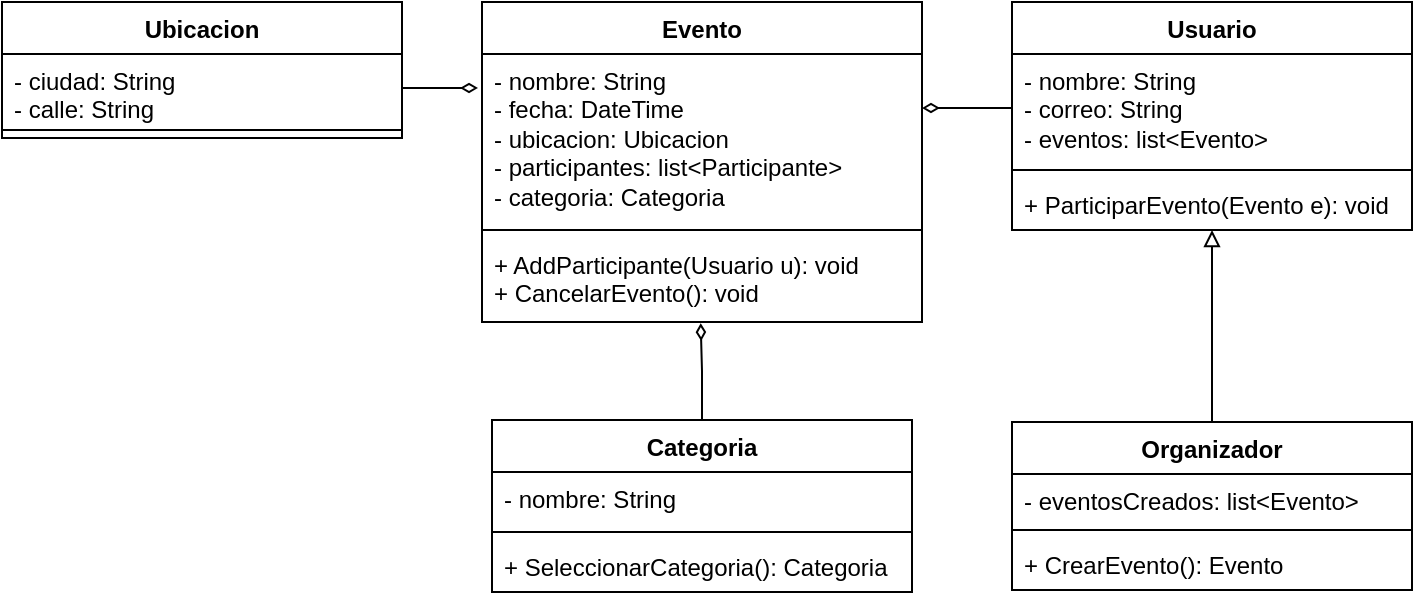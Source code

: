<mxfile version="24.7.17">
  <diagram name="Page-1" id="mNvMWlJkeR_o9rgiw9cU">
    <mxGraphModel dx="590" dy="1025" grid="1" gridSize="10" guides="1" tooltips="1" connect="1" arrows="1" fold="1" page="1" pageScale="1" pageWidth="850" pageHeight="1100" math="0" shadow="0">
      <root>
        <mxCell id="0" />
        <mxCell id="1" parent="0" />
        <mxCell id="k0SLFFDp6MhFek0rqz2a-5" value="Evento" style="swimlane;fontStyle=1;align=center;verticalAlign=top;childLayout=stackLayout;horizontal=1;startSize=26;horizontalStack=0;resizeParent=1;resizeParentMax=0;resizeLast=0;collapsible=1;marginBottom=0;whiteSpace=wrap;html=1;" parent="1" vertex="1">
          <mxGeometry x="320" y="120" width="220" height="160" as="geometry" />
        </mxCell>
        <mxCell id="k0SLFFDp6MhFek0rqz2a-6" value="- nombre: String&lt;div&gt;- fecha: DateTime&lt;/div&gt;&lt;div&gt;- ubicacion: Ubicacion&lt;/div&gt;&lt;div&gt;- participantes: list&amp;lt;Participante&amp;gt;&lt;/div&gt;&lt;div&gt;- categoria: Categoria&lt;/div&gt;" style="text;strokeColor=none;fillColor=none;align=left;verticalAlign=top;spacingLeft=4;spacingRight=4;overflow=hidden;rotatable=0;points=[[0,0.5],[1,0.5]];portConstraint=eastwest;whiteSpace=wrap;html=1;" parent="k0SLFFDp6MhFek0rqz2a-5" vertex="1">
          <mxGeometry y="26" width="220" height="84" as="geometry" />
        </mxCell>
        <mxCell id="k0SLFFDp6MhFek0rqz2a-7" value="" style="line;strokeWidth=1;fillColor=none;align=left;verticalAlign=middle;spacingTop=-1;spacingLeft=3;spacingRight=3;rotatable=0;labelPosition=right;points=[];portConstraint=eastwest;strokeColor=inherit;" parent="k0SLFFDp6MhFek0rqz2a-5" vertex="1">
          <mxGeometry y="110" width="220" height="8" as="geometry" />
        </mxCell>
        <mxCell id="k0SLFFDp6MhFek0rqz2a-8" value="+ AddParticipante(Usuario u): void&lt;div&gt;+ CancelarEvento(): void&lt;/div&gt;" style="text;strokeColor=none;fillColor=none;align=left;verticalAlign=top;spacingLeft=4;spacingRight=4;overflow=hidden;rotatable=0;points=[[0,0.5],[1,0.5]];portConstraint=eastwest;whiteSpace=wrap;html=1;" parent="k0SLFFDp6MhFek0rqz2a-5" vertex="1">
          <mxGeometry y="118" width="220" height="42" as="geometry" />
        </mxCell>
        <mxCell id="k0SLFFDp6MhFek0rqz2a-9" value="Usuario" style="swimlane;fontStyle=1;align=center;verticalAlign=top;childLayout=stackLayout;horizontal=1;startSize=26;horizontalStack=0;resizeParent=1;resizeParentMax=0;resizeLast=0;collapsible=1;marginBottom=0;whiteSpace=wrap;html=1;" parent="1" vertex="1">
          <mxGeometry x="585" y="120" width="200" height="114" as="geometry" />
        </mxCell>
        <mxCell id="k0SLFFDp6MhFek0rqz2a-10" value="- nombre: String&lt;div&gt;- correo: String&lt;/div&gt;&lt;div&gt;- eventos: list&amp;lt;Evento&amp;gt;&lt;/div&gt;" style="text;strokeColor=none;fillColor=none;align=left;verticalAlign=top;spacingLeft=4;spacingRight=4;overflow=hidden;rotatable=0;points=[[0,0.5],[1,0.5]];portConstraint=eastwest;whiteSpace=wrap;html=1;" parent="k0SLFFDp6MhFek0rqz2a-9" vertex="1">
          <mxGeometry y="26" width="200" height="54" as="geometry" />
        </mxCell>
        <mxCell id="k0SLFFDp6MhFek0rqz2a-11" value="" style="line;strokeWidth=1;fillColor=none;align=left;verticalAlign=middle;spacingTop=-1;spacingLeft=3;spacingRight=3;rotatable=0;labelPosition=right;points=[];portConstraint=eastwest;strokeColor=inherit;" parent="k0SLFFDp6MhFek0rqz2a-9" vertex="1">
          <mxGeometry y="80" width="200" height="8" as="geometry" />
        </mxCell>
        <mxCell id="k0SLFFDp6MhFek0rqz2a-12" value="+ ParticiparEvento(Evento e): void" style="text;strokeColor=none;fillColor=none;align=left;verticalAlign=top;spacingLeft=4;spacingRight=4;overflow=hidden;rotatable=0;points=[[0,0.5],[1,0.5]];portConstraint=eastwest;whiteSpace=wrap;html=1;" parent="k0SLFFDp6MhFek0rqz2a-9" vertex="1">
          <mxGeometry y="88" width="200" height="26" as="geometry" />
        </mxCell>
        <mxCell id="k0SLFFDp6MhFek0rqz2a-26" style="edgeStyle=orthogonalEdgeStyle;rounded=0;orthogonalLoop=1;jettySize=auto;html=1;exitX=0.5;exitY=0;exitDx=0;exitDy=0;endArrow=block;endFill=0;entryX=0.5;entryY=1;entryDx=0;entryDy=0;" parent="1" source="k0SLFFDp6MhFek0rqz2a-13" target="k0SLFFDp6MhFek0rqz2a-9" edge="1">
          <mxGeometry relative="1" as="geometry">
            <mxPoint x="685" y="280" as="targetPoint" />
          </mxGeometry>
        </mxCell>
        <mxCell id="k0SLFFDp6MhFek0rqz2a-13" value="Organizador" style="swimlane;fontStyle=1;align=center;verticalAlign=top;childLayout=stackLayout;horizontal=1;startSize=26;horizontalStack=0;resizeParent=1;resizeParentMax=0;resizeLast=0;collapsible=1;marginBottom=0;whiteSpace=wrap;html=1;" parent="1" vertex="1">
          <mxGeometry x="585" y="330" width="200" height="84" as="geometry" />
        </mxCell>
        <mxCell id="k0SLFFDp6MhFek0rqz2a-14" value="- eventosCreados: list&amp;lt;Evento&amp;gt;" style="text;strokeColor=none;fillColor=none;align=left;verticalAlign=top;spacingLeft=4;spacingRight=4;overflow=hidden;rotatable=0;points=[[0,0.5],[1,0.5]];portConstraint=eastwest;whiteSpace=wrap;html=1;" parent="k0SLFFDp6MhFek0rqz2a-13" vertex="1">
          <mxGeometry y="26" width="200" height="24" as="geometry" />
        </mxCell>
        <mxCell id="k0SLFFDp6MhFek0rqz2a-15" value="" style="line;strokeWidth=1;fillColor=none;align=left;verticalAlign=middle;spacingTop=-1;spacingLeft=3;spacingRight=3;rotatable=0;labelPosition=right;points=[];portConstraint=eastwest;strokeColor=inherit;" parent="k0SLFFDp6MhFek0rqz2a-13" vertex="1">
          <mxGeometry y="50" width="200" height="8" as="geometry" />
        </mxCell>
        <mxCell id="k0SLFFDp6MhFek0rqz2a-16" value="+ CrearEvento(): Evento" style="text;strokeColor=none;fillColor=none;align=left;verticalAlign=top;spacingLeft=4;spacingRight=4;overflow=hidden;rotatable=0;points=[[0,0.5],[1,0.5]];portConstraint=eastwest;whiteSpace=wrap;html=1;" parent="k0SLFFDp6MhFek0rqz2a-13" vertex="1">
          <mxGeometry y="58" width="200" height="26" as="geometry" />
        </mxCell>
        <mxCell id="k0SLFFDp6MhFek0rqz2a-18" value="Categoria" style="swimlane;fontStyle=1;align=center;verticalAlign=top;childLayout=stackLayout;horizontal=1;startSize=26;horizontalStack=0;resizeParent=1;resizeParentMax=0;resizeLast=0;collapsible=1;marginBottom=0;whiteSpace=wrap;html=1;" parent="1" vertex="1">
          <mxGeometry x="325" y="329" width="210" height="86" as="geometry" />
        </mxCell>
        <mxCell id="k0SLFFDp6MhFek0rqz2a-19" value="- nombre: String" style="text;strokeColor=none;fillColor=none;align=left;verticalAlign=top;spacingLeft=4;spacingRight=4;overflow=hidden;rotatable=0;points=[[0,0.5],[1,0.5]];portConstraint=eastwest;whiteSpace=wrap;html=1;" parent="k0SLFFDp6MhFek0rqz2a-18" vertex="1">
          <mxGeometry y="26" width="210" height="26" as="geometry" />
        </mxCell>
        <mxCell id="k0SLFFDp6MhFek0rqz2a-20" value="" style="line;strokeWidth=1;fillColor=none;align=left;verticalAlign=middle;spacingTop=-1;spacingLeft=3;spacingRight=3;rotatable=0;labelPosition=right;points=[];portConstraint=eastwest;strokeColor=inherit;" parent="k0SLFFDp6MhFek0rqz2a-18" vertex="1">
          <mxGeometry y="52" width="210" height="8" as="geometry" />
        </mxCell>
        <mxCell id="k0SLFFDp6MhFek0rqz2a-21" value="+ SeleccionarCategoria(): Categoria" style="text;strokeColor=none;fillColor=none;align=left;verticalAlign=top;spacingLeft=4;spacingRight=4;overflow=hidden;rotatable=0;points=[[0,0.5],[1,0.5]];portConstraint=eastwest;whiteSpace=wrap;html=1;" parent="k0SLFFDp6MhFek0rqz2a-18" vertex="1">
          <mxGeometry y="60" width="210" height="26" as="geometry" />
        </mxCell>
        <mxCell id="k0SLFFDp6MhFek0rqz2a-27" style="edgeStyle=orthogonalEdgeStyle;rounded=0;orthogonalLoop=1;jettySize=auto;html=1;exitX=0;exitY=0.5;exitDx=0;exitDy=0;endArrow=diamondThin;endFill=0;strokeWidth=1;" parent="1" source="k0SLFFDp6MhFek0rqz2a-10" edge="1">
          <mxGeometry relative="1" as="geometry">
            <mxPoint x="540" y="173" as="targetPoint" />
          </mxGeometry>
        </mxCell>
        <mxCell id="k0SLFFDp6MhFek0rqz2a-29" style="edgeStyle=orthogonalEdgeStyle;rounded=0;orthogonalLoop=1;jettySize=auto;html=1;exitX=0.5;exitY=0;exitDx=0;exitDy=0;entryX=0.497;entryY=1.014;entryDx=0;entryDy=0;entryPerimeter=0;endArrow=diamondThin;endFill=0;" parent="1" source="k0SLFFDp6MhFek0rqz2a-18" target="k0SLFFDp6MhFek0rqz2a-8" edge="1">
          <mxGeometry relative="1" as="geometry" />
        </mxCell>
        <mxCell id="vuCE312q2KgqnU7ucYGe-1" value="Ubicacion" style="swimlane;fontStyle=1;align=center;verticalAlign=top;childLayout=stackLayout;horizontal=1;startSize=26;horizontalStack=0;resizeParent=1;resizeParentMax=0;resizeLast=0;collapsible=1;marginBottom=0;whiteSpace=wrap;html=1;" vertex="1" parent="1">
          <mxGeometry x="80" y="120" width="200" height="68" as="geometry" />
        </mxCell>
        <mxCell id="vuCE312q2KgqnU7ucYGe-2" value="- ciudad: String&lt;div&gt;- calle: String&lt;/div&gt;" style="text;strokeColor=none;fillColor=none;align=left;verticalAlign=top;spacingLeft=4;spacingRight=4;overflow=hidden;rotatable=0;points=[[0,0.5],[1,0.5]];portConstraint=eastwest;whiteSpace=wrap;html=1;" vertex="1" parent="vuCE312q2KgqnU7ucYGe-1">
          <mxGeometry y="26" width="200" height="34" as="geometry" />
        </mxCell>
        <mxCell id="vuCE312q2KgqnU7ucYGe-3" value="" style="line;strokeWidth=1;fillColor=none;align=left;verticalAlign=middle;spacingTop=-1;spacingLeft=3;spacingRight=3;rotatable=0;labelPosition=right;points=[];portConstraint=eastwest;strokeColor=inherit;" vertex="1" parent="vuCE312q2KgqnU7ucYGe-1">
          <mxGeometry y="60" width="200" height="8" as="geometry" />
        </mxCell>
        <mxCell id="vuCE312q2KgqnU7ucYGe-6" style="edgeStyle=orthogonalEdgeStyle;rounded=0;orthogonalLoop=1;jettySize=auto;html=1;exitX=1;exitY=0.5;exitDx=0;exitDy=0;entryX=-0.009;entryY=0.193;entryDx=0;entryDy=0;entryPerimeter=0;endArrow=diamondThin;endFill=0;" edge="1" parent="1" source="vuCE312q2KgqnU7ucYGe-2" target="k0SLFFDp6MhFek0rqz2a-6">
          <mxGeometry relative="1" as="geometry" />
        </mxCell>
      </root>
    </mxGraphModel>
  </diagram>
</mxfile>
